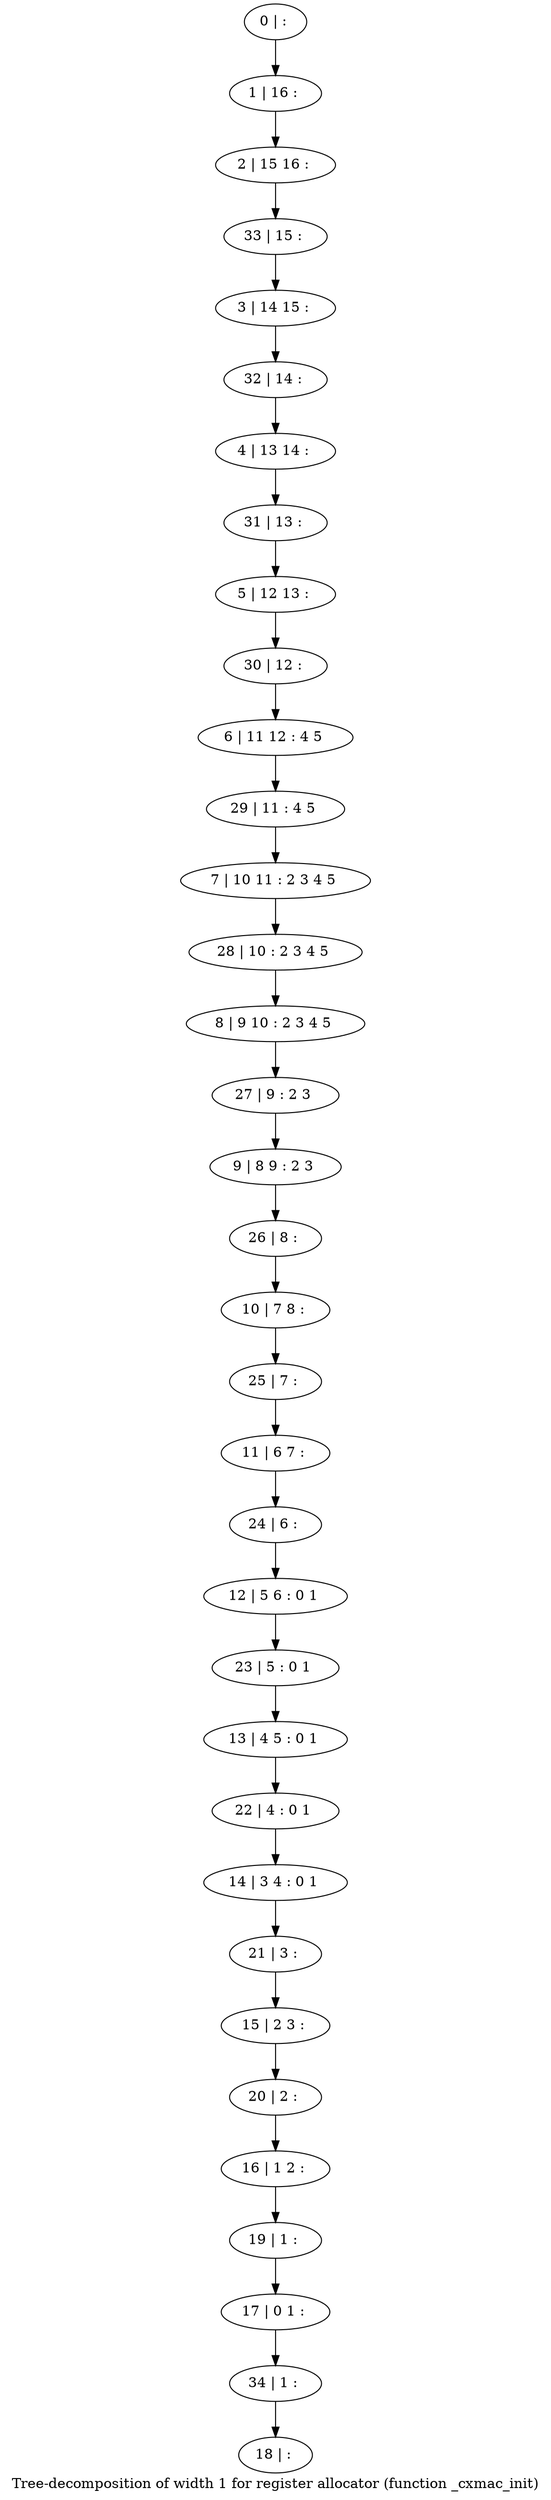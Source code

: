 digraph G {
graph [label="Tree-decomposition of width 1 for register allocator (function _cxmac_init)"]
0[label="0 | : "];
1[label="1 | 16 : "];
2[label="2 | 15 16 : "];
3[label="3 | 14 15 : "];
4[label="4 | 13 14 : "];
5[label="5 | 12 13 : "];
6[label="6 | 11 12 : 4 5 "];
7[label="7 | 10 11 : 2 3 4 5 "];
8[label="8 | 9 10 : 2 3 4 5 "];
9[label="9 | 8 9 : 2 3 "];
10[label="10 | 7 8 : "];
11[label="11 | 6 7 : "];
12[label="12 | 5 6 : 0 1 "];
13[label="13 | 4 5 : 0 1 "];
14[label="14 | 3 4 : 0 1 "];
15[label="15 | 2 3 : "];
16[label="16 | 1 2 : "];
17[label="17 | 0 1 : "];
18[label="18 | : "];
19[label="19 | 1 : "];
20[label="20 | 2 : "];
21[label="21 | 3 : "];
22[label="22 | 4 : 0 1 "];
23[label="23 | 5 : 0 1 "];
24[label="24 | 6 : "];
25[label="25 | 7 : "];
26[label="26 | 8 : "];
27[label="27 | 9 : 2 3 "];
28[label="28 | 10 : 2 3 4 5 "];
29[label="29 | 11 : 4 5 "];
30[label="30 | 12 : "];
31[label="31 | 13 : "];
32[label="32 | 14 : "];
33[label="33 | 15 : "];
34[label="34 | 1 : "];
0->1 ;
1->2 ;
19->17 ;
16->19 ;
20->16 ;
15->20 ;
21->15 ;
14->21 ;
22->14 ;
13->22 ;
23->13 ;
12->23 ;
24->12 ;
11->24 ;
25->11 ;
10->25 ;
26->10 ;
9->26 ;
27->9 ;
8->27 ;
28->8 ;
7->28 ;
29->7 ;
6->29 ;
30->6 ;
5->30 ;
31->5 ;
4->31 ;
32->4 ;
3->32 ;
33->3 ;
2->33 ;
34->18 ;
17->34 ;
}
